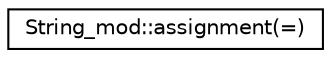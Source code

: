 digraph "Graphical Class Hierarchy"
{
 // LATEX_PDF_SIZE
  edge [fontname="Helvetica",fontsize="10",labelfontname="Helvetica",labelfontsize="10"];
  node [fontname="Helvetica",fontsize="10",shape=record];
  rankdir="LR";
  Node0 [label="String_mod::assignment(=)",height=0.2,width=0.4,color="black", fillcolor="white", style="filled",URL="$interfaceString__mod_1_1assignment_07_0a_08.html",tooltip="Assign the contents of the input string2 to the input string1."];
}
